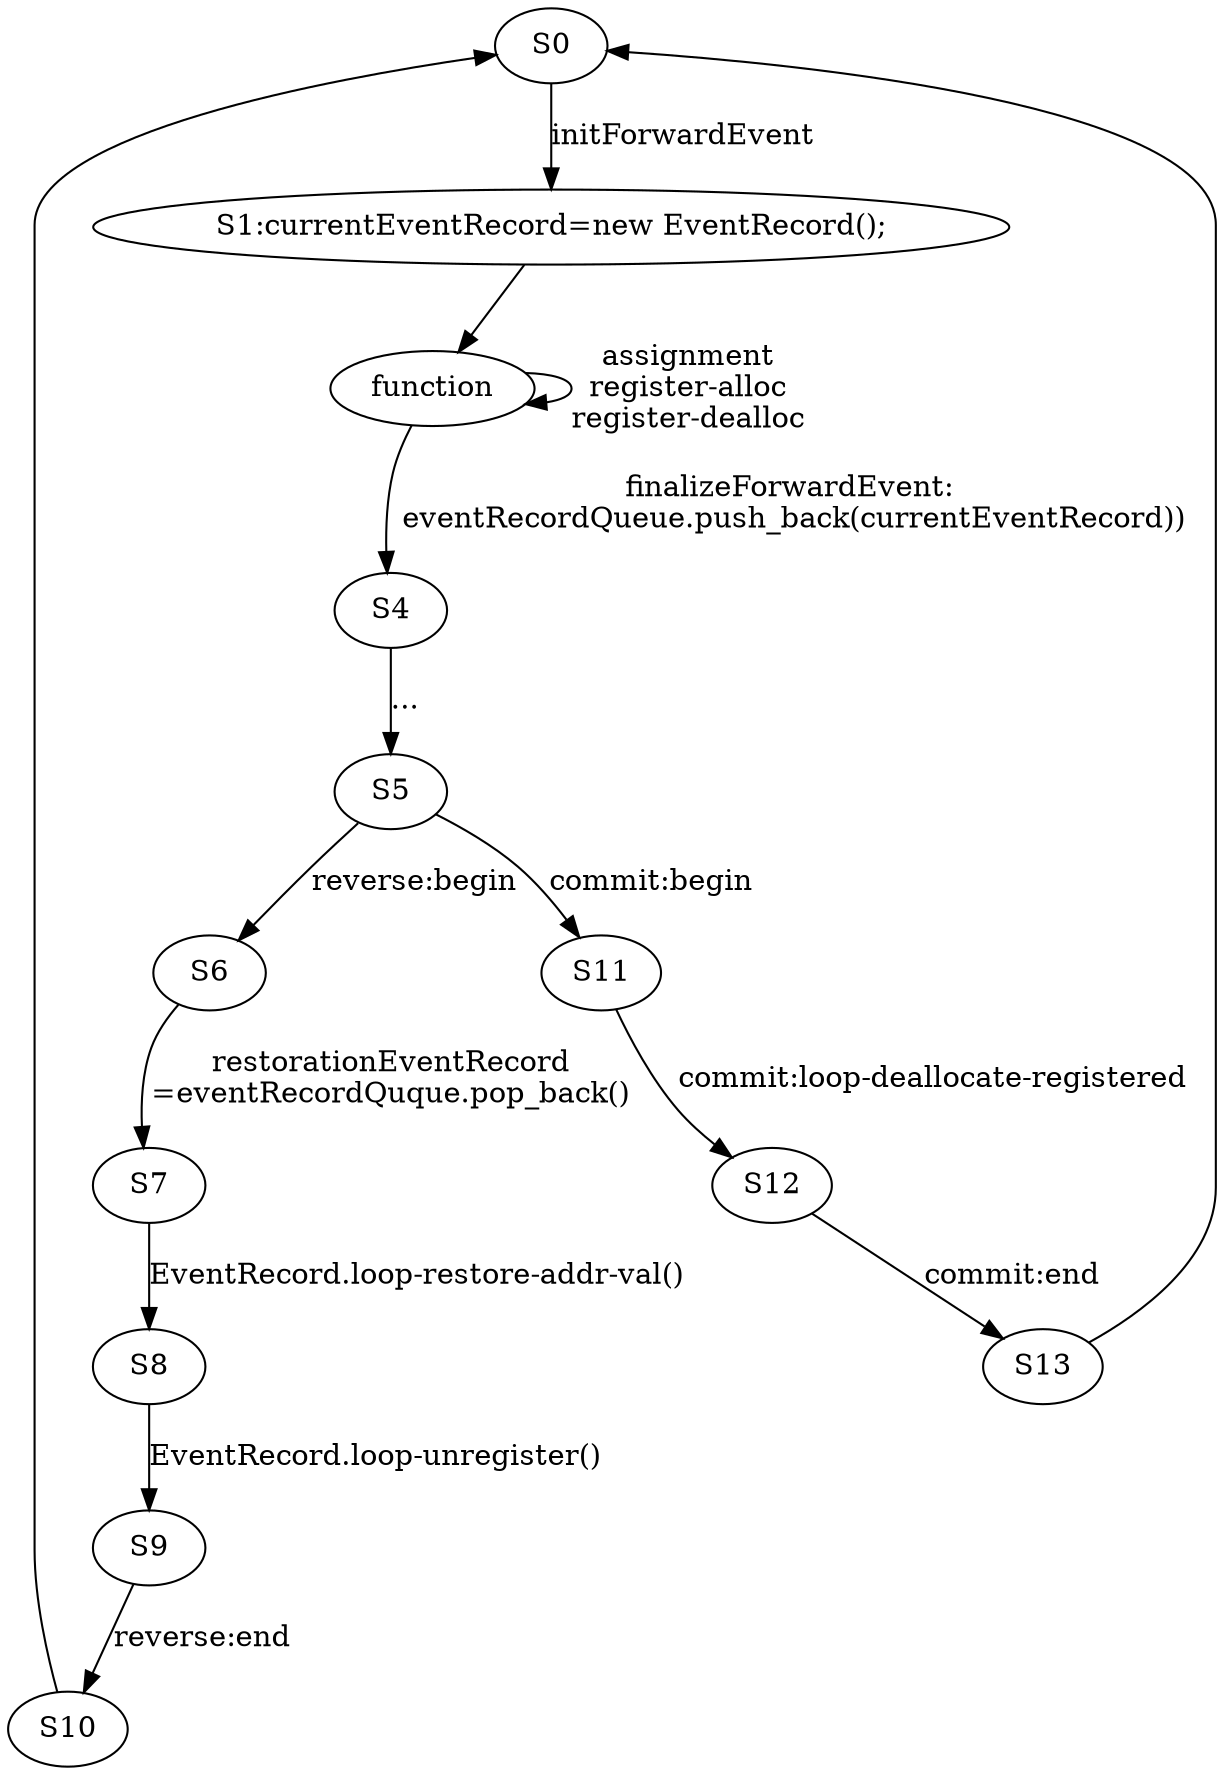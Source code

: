 digraph runtime {
S0-> S1 [label="initForwardEvent"];
S1 [label="S1:currentEventRecord=new EventRecord();"];
S1 -> S2;
S2 [label="function"];
S2 -> S2 [label="assignment\nregister-alloc\nregister-dealloc"];
S2 -> S4 [label="finalizeForwardEvent:\n eventRecordQueue.push_back(currentEventRecord))"];
S4 -> S5 [label="..."];
S5 -> S6 [label="reverse:begin"];
S6 -> S7 [label="restorationEventRecord\n=eventRecordQuque.pop_back()"];
S7 -> S8 [label="EventRecord.loop-restore-addr-val()"];
S8 -> S9 [label="EventRecord.loop-unregister()"];
S9 -> S10 [label="reverse:end"];
S10 -> S0;
S5 -> S11 [label="commit:begin"];
S11 -> S12 [label="commit:loop-deallocate-registered"];
S12 -> S13 [label="commit:end"];
S13 -> S0;
}
